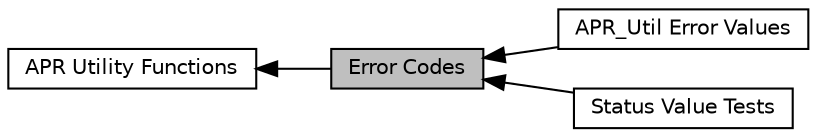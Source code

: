digraph "Error Codes"
{
  edge [fontname="Helvetica",fontsize="10",labelfontname="Helvetica",labelfontsize="10"];
  node [fontname="Helvetica",fontsize="10",shape=record];
  rankdir=LR;
  Node2 [label="APR_Util Error Values",height=0.2,width=0.4,color="black", fillcolor="white", style="filled",URL="$group___a_p_r___util___error.html"];
  Node3 [label="Status Value Tests",height=0.2,width=0.4,color="black", fillcolor="white", style="filled",URL="$group___a_p_u___s_t_a_t_u_s___i_s.html"];
  Node1 [label="APR Utility Functions",height=0.2,width=0.4,color="black", fillcolor="white", style="filled",URL="$group___a_p_r___util.html"];
  Node0 [label="Error Codes",height=0.2,width=0.4,color="black", fillcolor="grey75", style="filled", fontcolor="black"];
  Node1->Node0 [shape=plaintext, dir="back", style="solid"];
  Node0->Node2 [shape=plaintext, dir="back", style="solid"];
  Node0->Node3 [shape=plaintext, dir="back", style="solid"];
}
